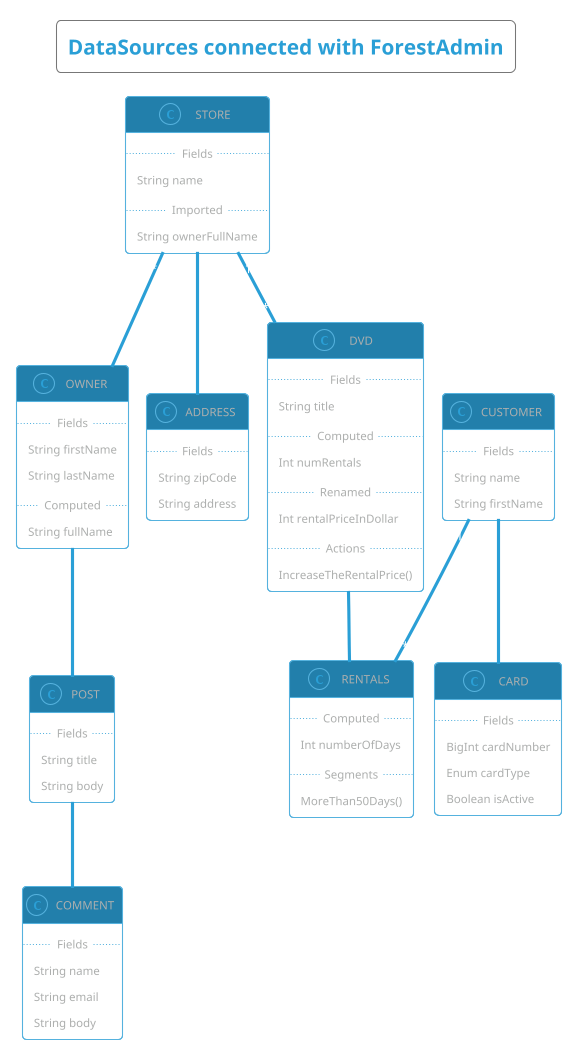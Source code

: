 @startuml
!pragma layout smetana
!theme cyborg-outline

title: DataSources connected with ForestAdmin

class STORE {
  .. Fields ..
  String name
  .. Imported ..
  String ownerFullName
}

class OWNER {
  .. Fields ..
  String firstName
  String lastName
  .. Computed ..
  String fullName
}

class ADDRESS {
  .. Fields ..
  String zipCode
  String address
}

class DVD {
  .. Fields ..
  String title
  .. Computed ..
  Int numRentals
  .. Renamed ..
  Int rentalPriceInDollar
  .. Actions ..
  IncreaseTheRentalPrice()
}

class RENTALS {
  .. Computed ..
  Int numberOfDays
  .. Segments ..
  MoreThan50Days()
}

class CARD {
  .. Fields ..
  BigInt cardNumber
  Enum cardType
  Boolean isActive
}

class CUSTOMER {
  .. Fields ..
  String name
  String firstName
}

class POST {
  .. Fields ..
  String title
  String body
}

class COMMENT {
  .. Fields ..
  String name
  String email
  String body
}

OWNER "1" -- "*" POST : has
POST "1" -- "*" COMMENT : has
STORE "*" -- "1" OWNER : has
STORE "1" -- "*" DVD : has
DVD "*" -- "*" RENTALS : has
STORE "1" -- "1" ADDRESS : has
CUSTOMER "1" -- "*" CARD : has
CUSTOMER "1" -- "*" RENTALS : has
@enduml
